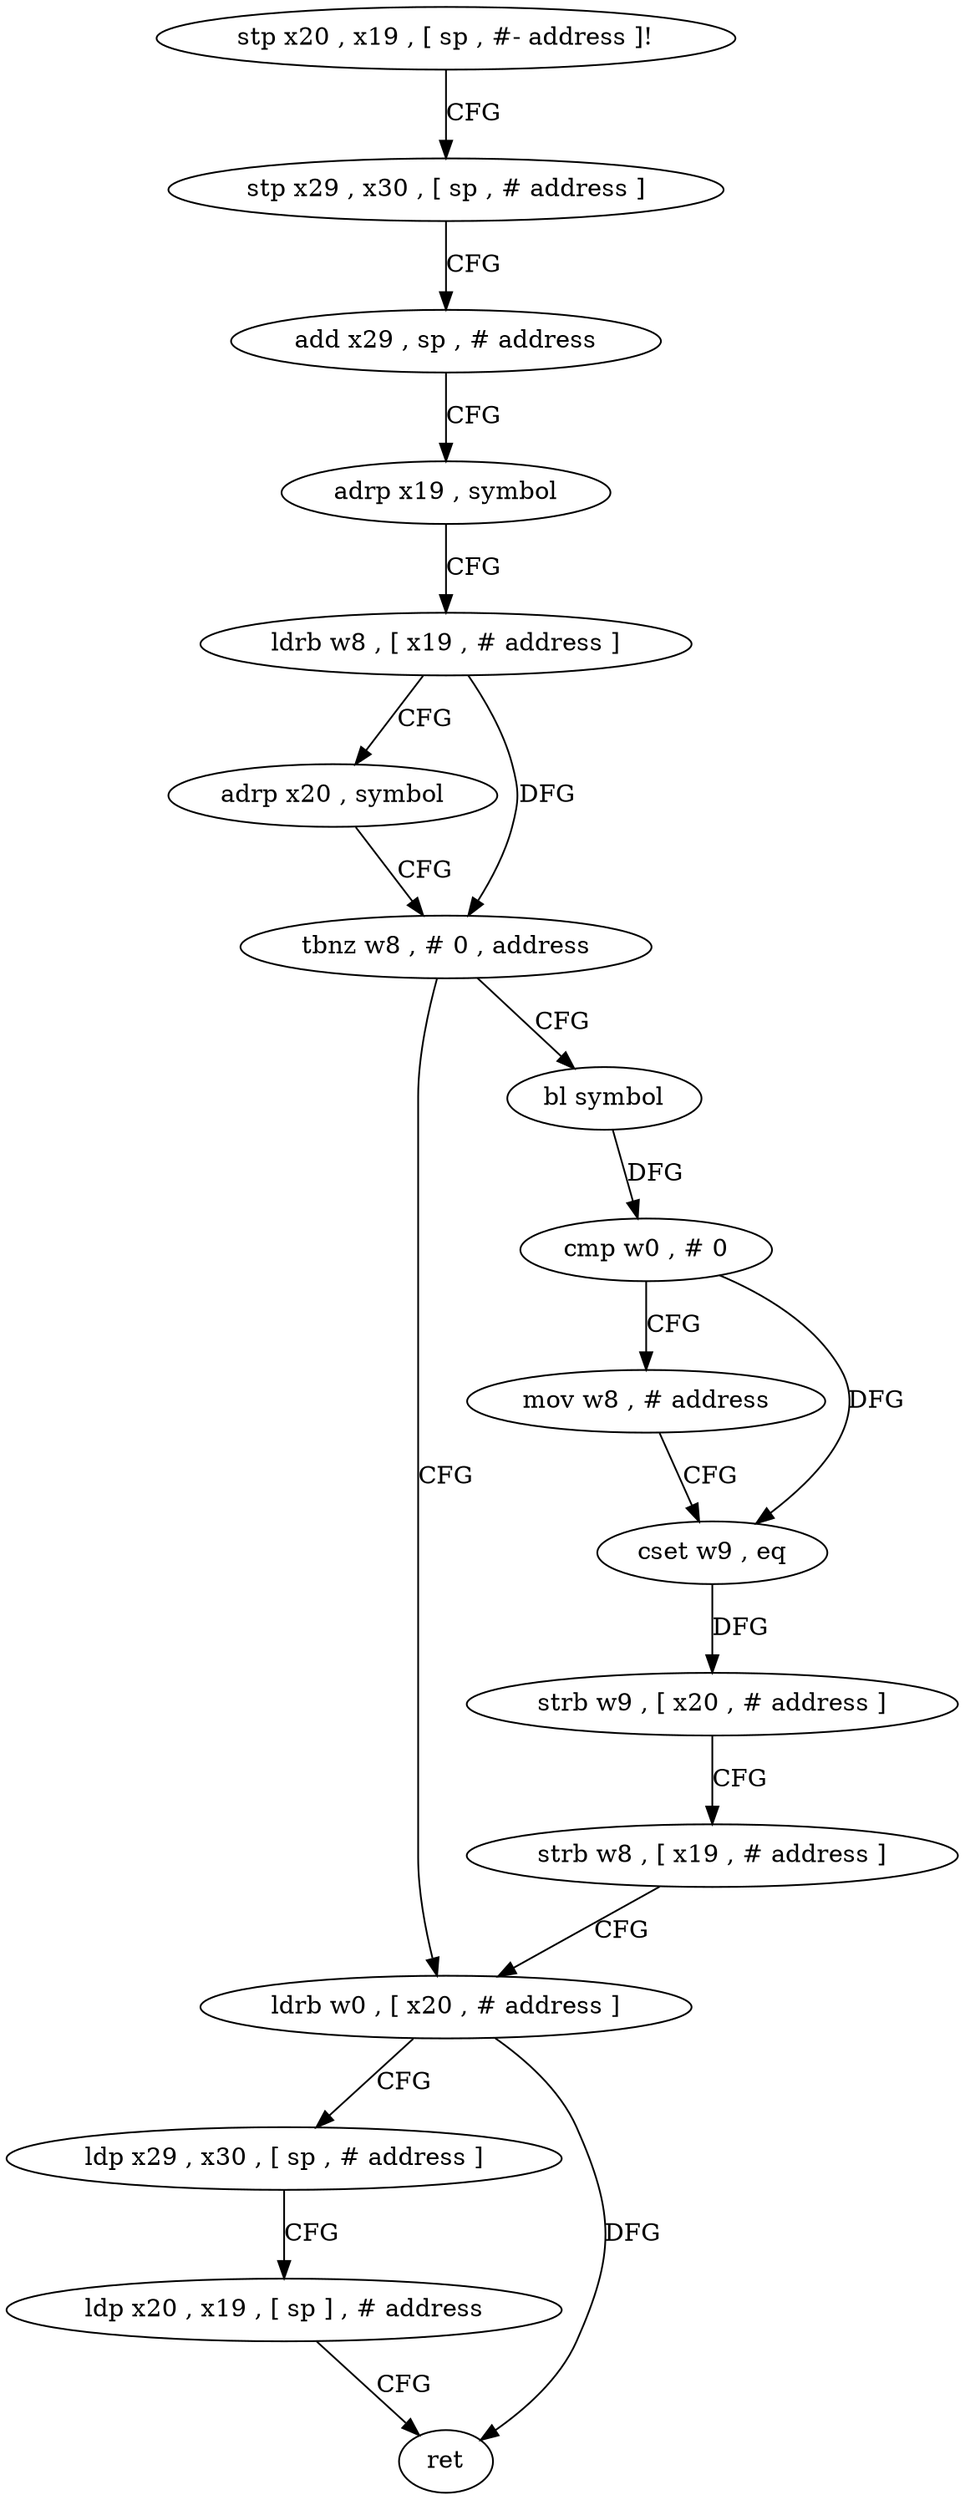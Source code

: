digraph "func" {
"4258856" [label = "stp x20 , x19 , [ sp , #- address ]!" ]
"4258860" [label = "stp x29 , x30 , [ sp , # address ]" ]
"4258864" [label = "add x29 , sp , # address" ]
"4258868" [label = "adrp x19 , symbol" ]
"4258872" [label = "ldrb w8 , [ x19 , # address ]" ]
"4258876" [label = "adrp x20 , symbol" ]
"4258880" [label = "tbnz w8 , # 0 , address" ]
"4258908" [label = "ldrb w0 , [ x20 , # address ]" ]
"4258884" [label = "bl symbol" ]
"4258912" [label = "ldp x29 , x30 , [ sp , # address ]" ]
"4258916" [label = "ldp x20 , x19 , [ sp ] , # address" ]
"4258920" [label = "ret" ]
"4258888" [label = "cmp w0 , # 0" ]
"4258892" [label = "mov w8 , # address" ]
"4258896" [label = "cset w9 , eq" ]
"4258900" [label = "strb w9 , [ x20 , # address ]" ]
"4258904" [label = "strb w8 , [ x19 , # address ]" ]
"4258856" -> "4258860" [ label = "CFG" ]
"4258860" -> "4258864" [ label = "CFG" ]
"4258864" -> "4258868" [ label = "CFG" ]
"4258868" -> "4258872" [ label = "CFG" ]
"4258872" -> "4258876" [ label = "CFG" ]
"4258872" -> "4258880" [ label = "DFG" ]
"4258876" -> "4258880" [ label = "CFG" ]
"4258880" -> "4258908" [ label = "CFG" ]
"4258880" -> "4258884" [ label = "CFG" ]
"4258908" -> "4258912" [ label = "CFG" ]
"4258908" -> "4258920" [ label = "DFG" ]
"4258884" -> "4258888" [ label = "DFG" ]
"4258912" -> "4258916" [ label = "CFG" ]
"4258916" -> "4258920" [ label = "CFG" ]
"4258888" -> "4258892" [ label = "CFG" ]
"4258888" -> "4258896" [ label = "DFG" ]
"4258892" -> "4258896" [ label = "CFG" ]
"4258896" -> "4258900" [ label = "DFG" ]
"4258900" -> "4258904" [ label = "CFG" ]
"4258904" -> "4258908" [ label = "CFG" ]
}
